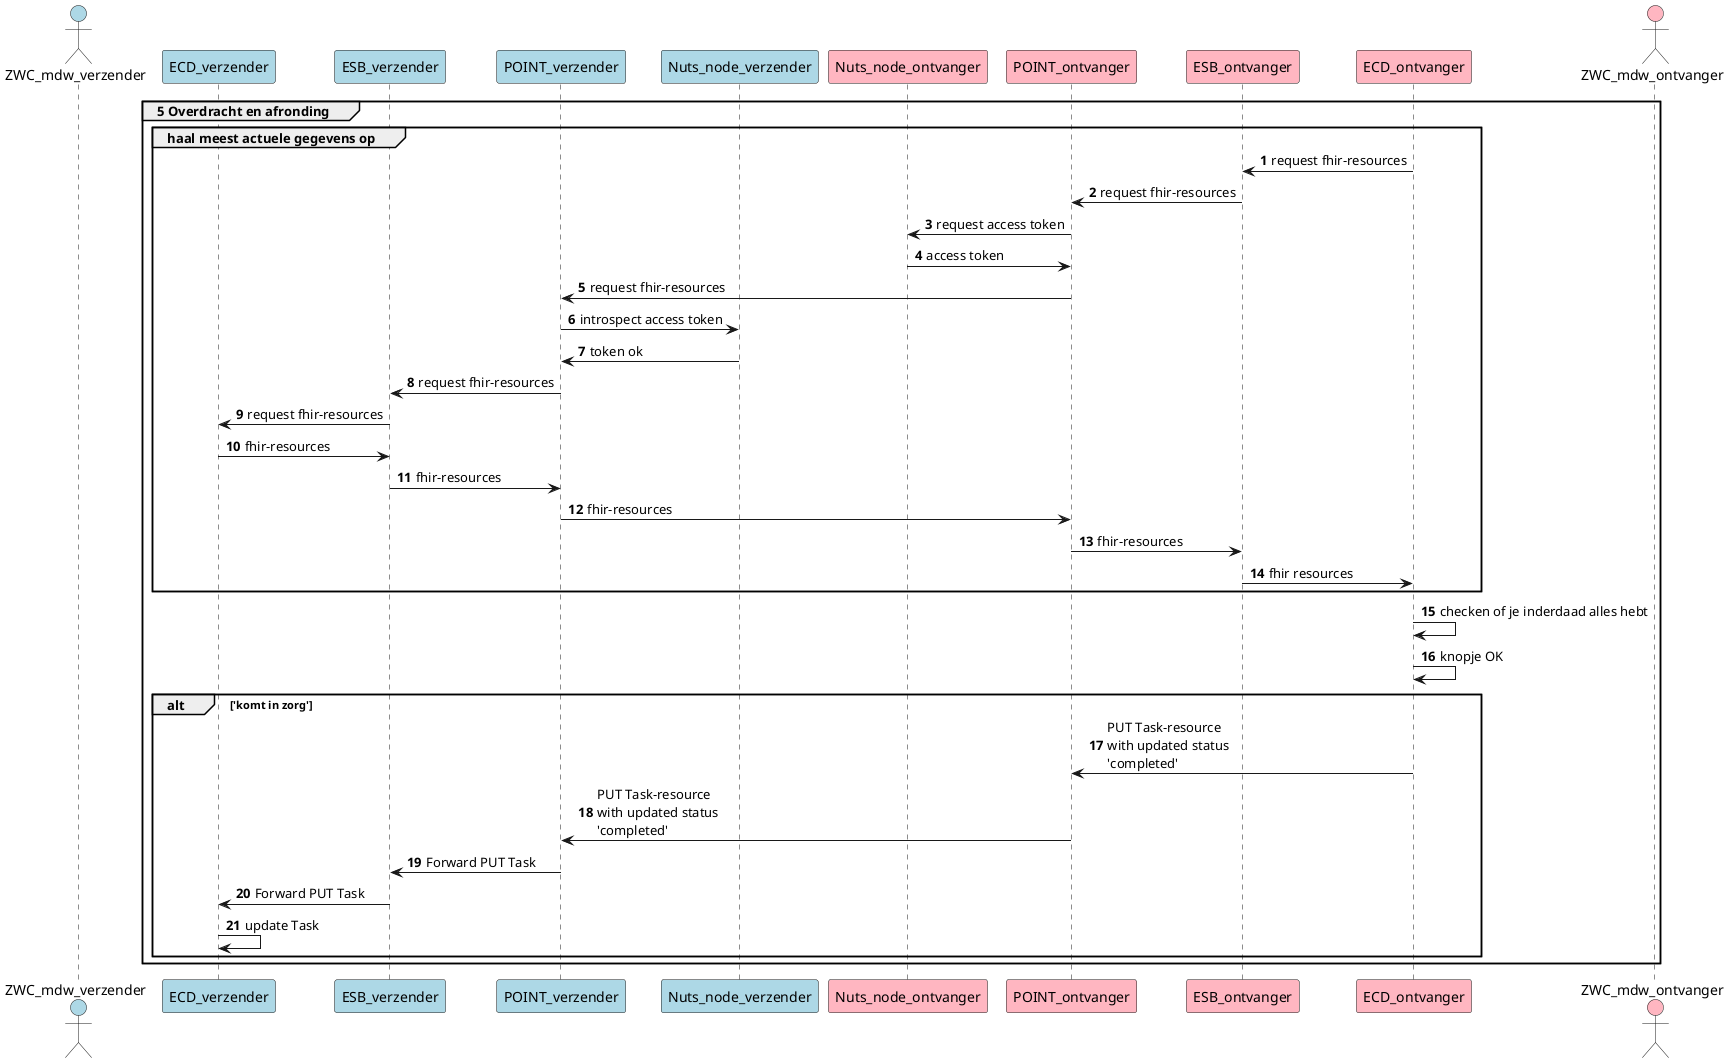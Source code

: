@startuml
actor ZWC_mdw_verzender #lightblue
participant ECD_verzender #lightblue
participant ESB_verzender #lightblue
participant POINT_verzender #lightblue
participant Nuts_node_verzender #lightblue

participant Nuts_node_ontvanger #lightpink
participant POINT_ontvanger #lightpink
participant ESB_ontvanger #lightpink
participant ECD_ontvanger #lightpink
actor ZWC_mdw_ontvanger #lightpink

autonumber

group 5 Overdracht en afronding
  group haal meest actuele gegevens op
    ECD_ontvanger -> ESB_ontvanger: request fhir-resources
    ESB_ontvanger -> POINT_ontvanger: request fhir-resources
    POINT_ontvanger -> Nuts_node_ontvanger: request access token
    Nuts_node_ontvanger -> POINT_ontvanger: access token
    POINT_ontvanger -> POINT_verzender: request fhir-resources
    POINT_verzender -> Nuts_node_verzender: introspect access token
    Nuts_node_verzender -> POINT_verzender: token ok
    POINT_verzender -> ESB_verzender: request fhir-resources
    ESB_verzender -> ECD_verzender: request fhir-resources
    ECD_verzender -> ESB_verzender: fhir-resources
    ESB_verzender -> POINT_verzender: fhir-resources
    POINT_verzender -> POINT_ontvanger: fhir-resources
    POINT_ontvanger -> ESB_ontvanger: fhir-resources
    ESB_ontvanger -> ECD_ontvanger: fhir resources
  end group

  ECD_ontvanger -> ECD_ontvanger: checken of je inderdaad alles hebt
  ECD_ontvanger -> ECD_ontvanger: knopje OK
  
  alt 'komt in zorg'
    ECD_ontvanger -> POINT_ontvanger: PUT Task-resource \nwith updated status\n'completed'
    POINT_ontvanger -> POINT_verzender: PUT Task-resource \nwith updated status\n'completed'
    POINT_verzender -> ESB_verzender: Forward PUT Task
    ESB_verzender -> ECD_verzender: Forward PUT Task
    ECD_verzender -> ECD_verzender: update Task
  end
end group
@enduml
